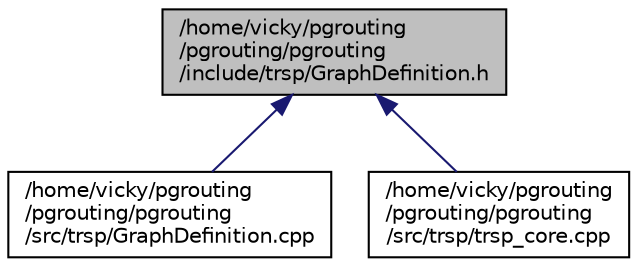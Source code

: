 digraph "/home/vicky/pgrouting/pgrouting/pgrouting/include/trsp/GraphDefinition.h"
{
  edge [fontname="Helvetica",fontsize="10",labelfontname="Helvetica",labelfontsize="10"];
  node [fontname="Helvetica",fontsize="10",shape=record];
  Node1 [label="/home/vicky/pgrouting\l/pgrouting/pgrouting\l/include/trsp/GraphDefinition.h",height=0.2,width=0.4,color="black", fillcolor="grey75", style="filled", fontcolor="black"];
  Node1 -> Node2 [dir="back",color="midnightblue",fontsize="10",style="solid",fontname="Helvetica"];
  Node2 [label="/home/vicky/pgrouting\l/pgrouting/pgrouting\l/src/trsp/GraphDefinition.cpp",height=0.2,width=0.4,color="black", fillcolor="white", style="filled",URL="$GraphDefinition_8cpp.html"];
  Node1 -> Node3 [dir="back",color="midnightblue",fontsize="10",style="solid",fontname="Helvetica"];
  Node3 [label="/home/vicky/pgrouting\l/pgrouting/pgrouting\l/src/trsp/trsp_core.cpp",height=0.2,width=0.4,color="black", fillcolor="white", style="filled",URL="$trsp__core_8cpp.html"];
}
